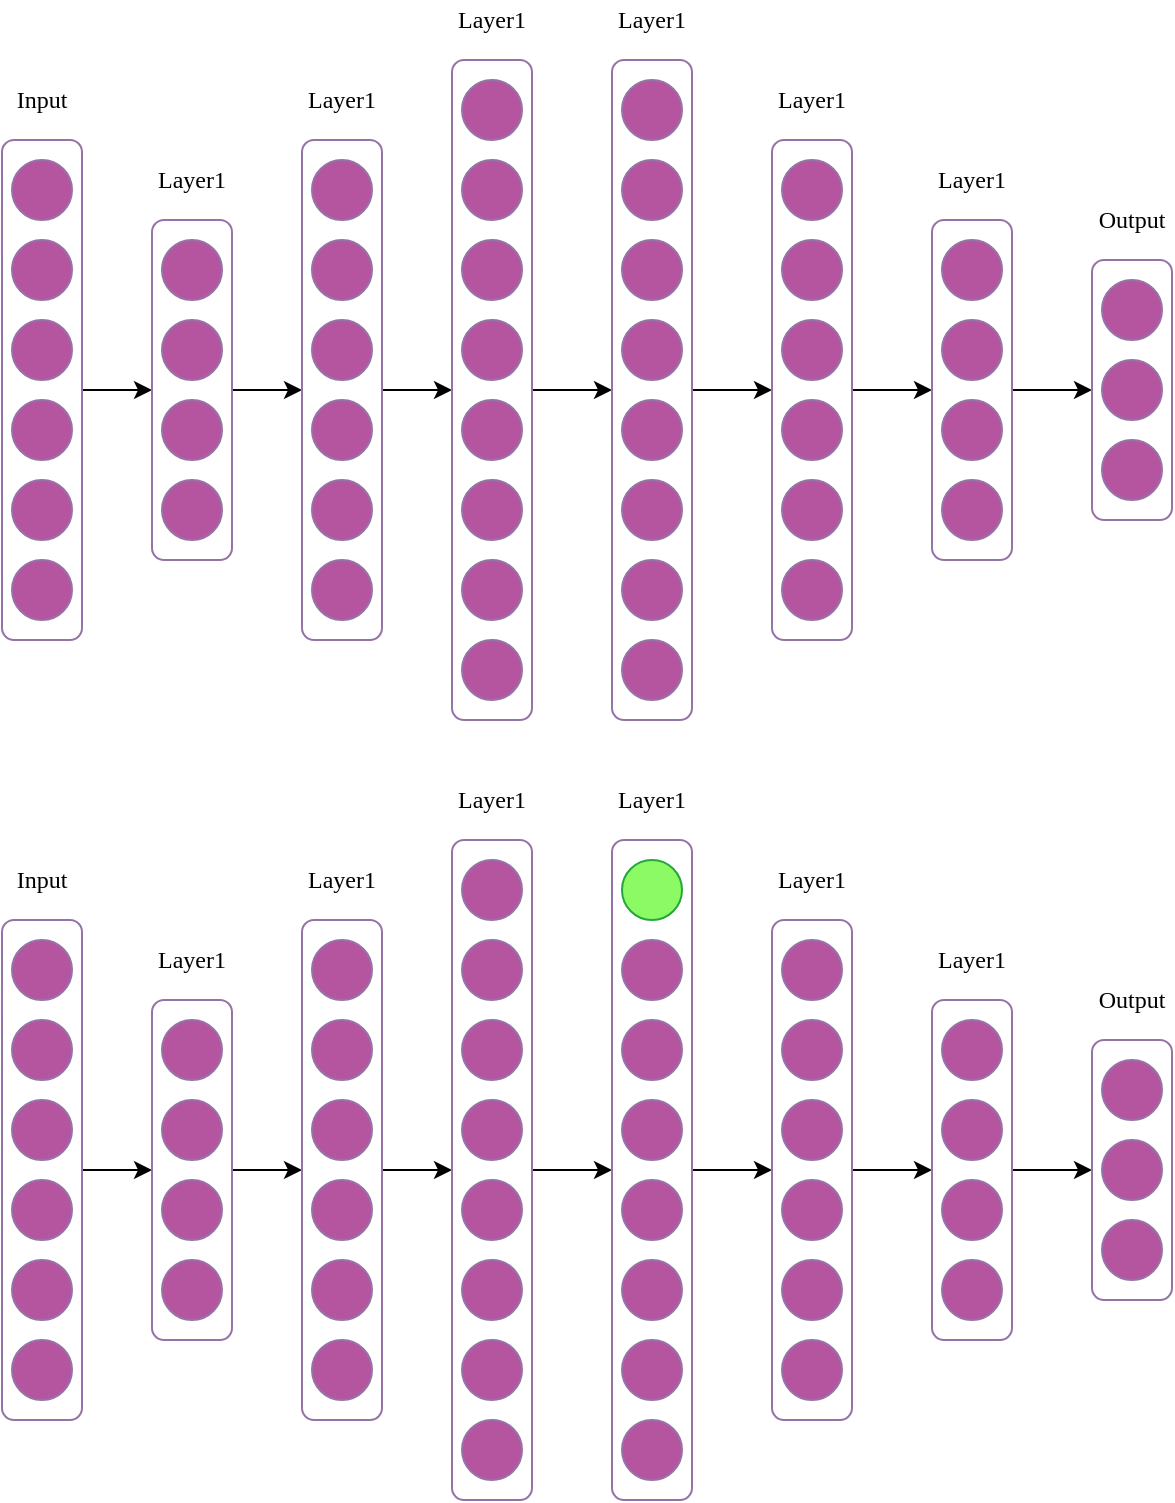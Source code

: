 <mxfile version="13.3.0" type="github">
  <diagram id="OhNcNqwnY1htFXau7SXt" name="第 1 页">
    <mxGraphModel dx="981" dy="532" grid="1" gridSize="10" guides="1" tooltips="1" connect="1" arrows="1" fold="1" page="1" pageScale="1" pageWidth="827" pageHeight="1169" math="0" shadow="0">
      <root>
        <mxCell id="0" />
        <mxCell id="1" parent="0" />
        <mxCell id="qff0FxHDjrdp41vnvgfk-11" value="" style="ellipse;whiteSpace=wrap;html=1;aspect=fixed;fillColor=#B5559F;strokeColor=#9673A6;fontFamily=Times New Roman;" vertex="1" parent="1">
          <mxGeometry x="80" y="80" width="30" height="30" as="geometry" />
        </mxCell>
        <mxCell id="qff0FxHDjrdp41vnvgfk-19" value="" style="ellipse;whiteSpace=wrap;html=1;aspect=fixed;fillColor=#B5559F;strokeColor=#9673A6;" vertex="1" parent="1">
          <mxGeometry x="80" y="120" width="30" height="30" as="geometry" />
        </mxCell>
        <mxCell id="qff0FxHDjrdp41vnvgfk-20" value="" style="ellipse;whiteSpace=wrap;html=1;aspect=fixed;fillColor=#B5559F;strokeColor=#9673A6;" vertex="1" parent="1">
          <mxGeometry x="80" y="160" width="30" height="30" as="geometry" />
        </mxCell>
        <mxCell id="qff0FxHDjrdp41vnvgfk-21" value="" style="ellipse;whiteSpace=wrap;html=1;aspect=fixed;fillColor=#B5559F;strokeColor=#9673A6;" vertex="1" parent="1">
          <mxGeometry x="80" y="200" width="30" height="30" as="geometry" />
        </mxCell>
        <mxCell id="qff0FxHDjrdp41vnvgfk-22" value="" style="ellipse;whiteSpace=wrap;html=1;aspect=fixed;fillColor=#B5559F;strokeColor=#9673A6;" vertex="1" parent="1">
          <mxGeometry x="80" y="240" width="30" height="30" as="geometry" />
        </mxCell>
        <mxCell id="qff0FxHDjrdp41vnvgfk-23" value="" style="ellipse;whiteSpace=wrap;html=1;aspect=fixed;fillColor=#B5559F;strokeColor=#9673A6;" vertex="1" parent="1">
          <mxGeometry x="80" y="280" width="30" height="30" as="geometry" />
        </mxCell>
        <mxCell id="qff0FxHDjrdp41vnvgfk-26" value="" style="ellipse;whiteSpace=wrap;html=1;aspect=fixed;fillColor=#B5559F;strokeColor=#9673A6;" vertex="1" parent="1">
          <mxGeometry x="155" y="120" width="30" height="30" as="geometry" />
        </mxCell>
        <mxCell id="qff0FxHDjrdp41vnvgfk-27" value="" style="ellipse;whiteSpace=wrap;html=1;aspect=fixed;fillColor=#B5559F;strokeColor=#9673A6;" vertex="1" parent="1">
          <mxGeometry x="155" y="160" width="30" height="30" as="geometry" />
        </mxCell>
        <mxCell id="qff0FxHDjrdp41vnvgfk-28" value="" style="ellipse;whiteSpace=wrap;html=1;aspect=fixed;fillColor=#B5559F;strokeColor=#9673A6;" vertex="1" parent="1">
          <mxGeometry x="155" y="200" width="30" height="30" as="geometry" />
        </mxCell>
        <mxCell id="qff0FxHDjrdp41vnvgfk-29" value="" style="ellipse;whiteSpace=wrap;html=1;aspect=fixed;fillColor=#B5559F;strokeColor=#9673A6;" vertex="1" parent="1">
          <mxGeometry x="155" y="240" width="30" height="30" as="geometry" />
        </mxCell>
        <mxCell id="qff0FxHDjrdp41vnvgfk-31" value="" style="ellipse;whiteSpace=wrap;html=1;aspect=fixed;fillColor=#B5559F;strokeColor=#9673A6;fontFamily=Times New Roman;" vertex="1" parent="1">
          <mxGeometry x="230" y="80" width="30" height="30" as="geometry" />
        </mxCell>
        <mxCell id="qff0FxHDjrdp41vnvgfk-32" value="" style="ellipse;whiteSpace=wrap;html=1;aspect=fixed;fillColor=#B5559F;strokeColor=#9673A6;" vertex="1" parent="1">
          <mxGeometry x="230" y="120" width="30" height="30" as="geometry" />
        </mxCell>
        <mxCell id="qff0FxHDjrdp41vnvgfk-33" value="" style="ellipse;whiteSpace=wrap;html=1;aspect=fixed;fillColor=#B5559F;strokeColor=#9673A6;" vertex="1" parent="1">
          <mxGeometry x="230" y="160" width="30" height="30" as="geometry" />
        </mxCell>
        <mxCell id="qff0FxHDjrdp41vnvgfk-34" value="" style="ellipse;whiteSpace=wrap;html=1;aspect=fixed;fillColor=#B5559F;strokeColor=#9673A6;" vertex="1" parent="1">
          <mxGeometry x="230" y="200" width="30" height="30" as="geometry" />
        </mxCell>
        <mxCell id="qff0FxHDjrdp41vnvgfk-35" value="" style="ellipse;whiteSpace=wrap;html=1;aspect=fixed;fillColor=#B5559F;strokeColor=#9673A6;" vertex="1" parent="1">
          <mxGeometry x="230" y="240" width="30" height="30" as="geometry" />
        </mxCell>
        <mxCell id="qff0FxHDjrdp41vnvgfk-36" value="" style="ellipse;whiteSpace=wrap;html=1;aspect=fixed;fillColor=#B5559F;strokeColor=#9673A6;" vertex="1" parent="1">
          <mxGeometry x="230" y="280" width="30" height="30" as="geometry" />
        </mxCell>
        <mxCell id="qff0FxHDjrdp41vnvgfk-37" value="" style="ellipse;whiteSpace=wrap;html=1;aspect=fixed;fillColor=#B5559F;strokeColor=#9673A6;fontFamily=Times New Roman;" vertex="1" parent="1">
          <mxGeometry x="305" y="80" width="30" height="30" as="geometry" />
        </mxCell>
        <mxCell id="qff0FxHDjrdp41vnvgfk-38" value="" style="ellipse;whiteSpace=wrap;html=1;aspect=fixed;fillColor=#B5559F;strokeColor=#9673A6;" vertex="1" parent="1">
          <mxGeometry x="305" y="120" width="30" height="30" as="geometry" />
        </mxCell>
        <mxCell id="qff0FxHDjrdp41vnvgfk-39" value="" style="ellipse;whiteSpace=wrap;html=1;aspect=fixed;fillColor=#B5559F;strokeColor=#9673A6;" vertex="1" parent="1">
          <mxGeometry x="305" y="160" width="30" height="30" as="geometry" />
        </mxCell>
        <mxCell id="qff0FxHDjrdp41vnvgfk-40" value="" style="ellipse;whiteSpace=wrap;html=1;aspect=fixed;fillColor=#B5559F;strokeColor=#9673A6;" vertex="1" parent="1">
          <mxGeometry x="305" y="200" width="30" height="30" as="geometry" />
        </mxCell>
        <mxCell id="qff0FxHDjrdp41vnvgfk-41" value="" style="ellipse;whiteSpace=wrap;html=1;aspect=fixed;fillColor=#B5559F;strokeColor=#9673A6;" vertex="1" parent="1">
          <mxGeometry x="305" y="240" width="30" height="30" as="geometry" />
        </mxCell>
        <mxCell id="qff0FxHDjrdp41vnvgfk-42" value="" style="ellipse;whiteSpace=wrap;html=1;aspect=fixed;fillColor=#B5559F;strokeColor=#9673A6;" vertex="1" parent="1">
          <mxGeometry x="305" y="280" width="30" height="30" as="geometry" />
        </mxCell>
        <mxCell id="qff0FxHDjrdp41vnvgfk-87" style="edgeStyle=none;rounded=0;orthogonalLoop=1;jettySize=auto;html=1;exitX=1;exitY=0.5;exitDx=0;exitDy=0;" edge="1" parent="1" source="qff0FxHDjrdp41vnvgfk-52" target="qff0FxHDjrdp41vnvgfk-59">
          <mxGeometry relative="1" as="geometry" />
        </mxCell>
        <mxCell id="qff0FxHDjrdp41vnvgfk-52" value="" style="rounded=1;whiteSpace=wrap;html=1;strokeColor=#9673A6;fillColor=none;" vertex="1" parent="1">
          <mxGeometry x="75" y="70" width="40" height="250" as="geometry" />
        </mxCell>
        <mxCell id="qff0FxHDjrdp41vnvgfk-89" style="edgeStyle=none;rounded=0;orthogonalLoop=1;jettySize=auto;html=1;exitX=1;exitY=0.5;exitDx=0;exitDy=0;" edge="1" parent="1" source="qff0FxHDjrdp41vnvgfk-59" target="qff0FxHDjrdp41vnvgfk-66">
          <mxGeometry relative="1" as="geometry" />
        </mxCell>
        <mxCell id="qff0FxHDjrdp41vnvgfk-59" value="" style="rounded=1;whiteSpace=wrap;html=1;strokeColor=#9673A6;fillColor=none;" vertex="1" parent="1">
          <mxGeometry x="150" y="110" width="40" height="170" as="geometry" />
        </mxCell>
        <mxCell id="qff0FxHDjrdp41vnvgfk-93" style="edgeStyle=none;rounded=0;orthogonalLoop=1;jettySize=auto;html=1;exitX=1;exitY=0.5;exitDx=0;exitDy=0;entryX=0;entryY=0.5;entryDx=0;entryDy=0;" edge="1" parent="1" source="qff0FxHDjrdp41vnvgfk-66" target="qff0FxHDjrdp41vnvgfk-67">
          <mxGeometry relative="1" as="geometry" />
        </mxCell>
        <mxCell id="qff0FxHDjrdp41vnvgfk-66" value="" style="rounded=1;whiteSpace=wrap;html=1;strokeColor=#9673A6;fillColor=none;" vertex="1" parent="1">
          <mxGeometry x="225" y="70" width="40" height="250" as="geometry" />
        </mxCell>
        <mxCell id="qff0FxHDjrdp41vnvgfk-91" style="edgeStyle=none;rounded=0;orthogonalLoop=1;jettySize=auto;html=1;exitX=1;exitY=0.5;exitDx=0;exitDy=0;entryX=0;entryY=0.5;entryDx=0;entryDy=0;" edge="1" parent="1" source="qff0FxHDjrdp41vnvgfk-67" target="qff0FxHDjrdp41vnvgfk-77">
          <mxGeometry relative="1" as="geometry" />
        </mxCell>
        <mxCell id="qff0FxHDjrdp41vnvgfk-67" value="" style="rounded=1;whiteSpace=wrap;html=1;strokeColor=#9673A6;fillColor=none;" vertex="1" parent="1">
          <mxGeometry x="300" y="30" width="40" height="330" as="geometry" />
        </mxCell>
        <mxCell id="qff0FxHDjrdp41vnvgfk-68" value="" style="ellipse;whiteSpace=wrap;html=1;aspect=fixed;fillColor=#B5559F;strokeColor=#9673A6;fontFamily=Times New Roman;" vertex="1" parent="1">
          <mxGeometry x="305" y="40" width="30" height="30" as="geometry" />
        </mxCell>
        <mxCell id="qff0FxHDjrdp41vnvgfk-69" value="" style="ellipse;whiteSpace=wrap;html=1;aspect=fixed;fillColor=#B5559F;strokeColor=#9673A6;" vertex="1" parent="1">
          <mxGeometry x="305" y="320" width="30" height="30" as="geometry" />
        </mxCell>
        <mxCell id="qff0FxHDjrdp41vnvgfk-71" value="" style="ellipse;whiteSpace=wrap;html=1;aspect=fixed;fillColor=#B5559F;strokeColor=#9673A6;fontFamily=Times New Roman;" vertex="1" parent="1">
          <mxGeometry x="385" y="80" width="30" height="30" as="geometry" />
        </mxCell>
        <mxCell id="qff0FxHDjrdp41vnvgfk-72" value="" style="ellipse;whiteSpace=wrap;html=1;aspect=fixed;fillColor=#B5559F;strokeColor=#9673A6;" vertex="1" parent="1">
          <mxGeometry x="385" y="120" width="30" height="30" as="geometry" />
        </mxCell>
        <mxCell id="qff0FxHDjrdp41vnvgfk-73" value="" style="ellipse;whiteSpace=wrap;html=1;aspect=fixed;fillColor=#B5559F;strokeColor=#9673A6;" vertex="1" parent="1">
          <mxGeometry x="385" y="160" width="30" height="30" as="geometry" />
        </mxCell>
        <mxCell id="qff0FxHDjrdp41vnvgfk-74" value="" style="ellipse;whiteSpace=wrap;html=1;aspect=fixed;fillColor=#B5559F;strokeColor=#9673A6;" vertex="1" parent="1">
          <mxGeometry x="385" y="200" width="30" height="30" as="geometry" />
        </mxCell>
        <mxCell id="qff0FxHDjrdp41vnvgfk-75" value="" style="ellipse;whiteSpace=wrap;html=1;aspect=fixed;fillColor=#B5559F;strokeColor=#9673A6;" vertex="1" parent="1">
          <mxGeometry x="385" y="240" width="30" height="30" as="geometry" />
        </mxCell>
        <mxCell id="qff0FxHDjrdp41vnvgfk-76" value="" style="ellipse;whiteSpace=wrap;html=1;aspect=fixed;fillColor=#B5559F;strokeColor=#9673A6;" vertex="1" parent="1">
          <mxGeometry x="385" y="280" width="30" height="30" as="geometry" />
        </mxCell>
        <mxCell id="qff0FxHDjrdp41vnvgfk-92" style="edgeStyle=none;rounded=0;orthogonalLoop=1;jettySize=auto;html=1;exitX=1;exitY=0.5;exitDx=0;exitDy=0;entryX=0;entryY=0.5;entryDx=0;entryDy=0;" edge="1" parent="1" source="qff0FxHDjrdp41vnvgfk-77" target="qff0FxHDjrdp41vnvgfk-86">
          <mxGeometry relative="1" as="geometry" />
        </mxCell>
        <mxCell id="qff0FxHDjrdp41vnvgfk-77" value="" style="rounded=1;whiteSpace=wrap;html=1;strokeColor=#9673A6;fillColor=none;" vertex="1" parent="1">
          <mxGeometry x="380" y="30" width="40" height="330" as="geometry" />
        </mxCell>
        <mxCell id="qff0FxHDjrdp41vnvgfk-78" value="" style="ellipse;whiteSpace=wrap;html=1;aspect=fixed;fillColor=#B5559F;strokeColor=#9673A6;fontFamily=Times New Roman;" vertex="1" parent="1">
          <mxGeometry x="385" y="40" width="30" height="30" as="geometry" />
        </mxCell>
        <mxCell id="qff0FxHDjrdp41vnvgfk-79" value="" style="ellipse;whiteSpace=wrap;html=1;aspect=fixed;fillColor=#B5559F;strokeColor=#9673A6;" vertex="1" parent="1">
          <mxGeometry x="385" y="320" width="30" height="30" as="geometry" />
        </mxCell>
        <mxCell id="qff0FxHDjrdp41vnvgfk-80" value="" style="ellipse;whiteSpace=wrap;html=1;aspect=fixed;fillColor=#B5559F;strokeColor=#9673A6;fontFamily=Times New Roman;" vertex="1" parent="1">
          <mxGeometry x="465" y="80" width="30" height="30" as="geometry" />
        </mxCell>
        <mxCell id="qff0FxHDjrdp41vnvgfk-81" value="" style="ellipse;whiteSpace=wrap;html=1;aspect=fixed;fillColor=#B5559F;strokeColor=#9673A6;" vertex="1" parent="1">
          <mxGeometry x="465" y="120" width="30" height="30" as="geometry" />
        </mxCell>
        <mxCell id="qff0FxHDjrdp41vnvgfk-82" value="" style="ellipse;whiteSpace=wrap;html=1;aspect=fixed;fillColor=#B5559F;strokeColor=#9673A6;" vertex="1" parent="1">
          <mxGeometry x="465" y="160" width="30" height="30" as="geometry" />
        </mxCell>
        <mxCell id="qff0FxHDjrdp41vnvgfk-83" value="" style="ellipse;whiteSpace=wrap;html=1;aspect=fixed;fillColor=#B5559F;strokeColor=#9673A6;" vertex="1" parent="1">
          <mxGeometry x="465" y="200" width="30" height="30" as="geometry" />
        </mxCell>
        <mxCell id="qff0FxHDjrdp41vnvgfk-84" value="" style="ellipse;whiteSpace=wrap;html=1;aspect=fixed;fillColor=#B5559F;strokeColor=#9673A6;" vertex="1" parent="1">
          <mxGeometry x="465" y="240" width="30" height="30" as="geometry" />
        </mxCell>
        <mxCell id="qff0FxHDjrdp41vnvgfk-85" value="" style="ellipse;whiteSpace=wrap;html=1;aspect=fixed;fillColor=#B5559F;strokeColor=#9673A6;" vertex="1" parent="1">
          <mxGeometry x="465" y="280" width="30" height="30" as="geometry" />
        </mxCell>
        <mxCell id="qff0FxHDjrdp41vnvgfk-99" style="edgeStyle=none;rounded=0;orthogonalLoop=1;jettySize=auto;html=1;exitX=1;exitY=0.5;exitDx=0;exitDy=0;" edge="1" parent="1" source="qff0FxHDjrdp41vnvgfk-86" target="qff0FxHDjrdp41vnvgfk-98">
          <mxGeometry relative="1" as="geometry" />
        </mxCell>
        <mxCell id="qff0FxHDjrdp41vnvgfk-86" value="" style="rounded=1;whiteSpace=wrap;html=1;strokeColor=#9673A6;fillColor=none;" vertex="1" parent="1">
          <mxGeometry x="460" y="70" width="40" height="250" as="geometry" />
        </mxCell>
        <mxCell id="qff0FxHDjrdp41vnvgfk-94" value="" style="ellipse;whiteSpace=wrap;html=1;aspect=fixed;fillColor=#B5559F;strokeColor=#9673A6;" vertex="1" parent="1">
          <mxGeometry x="545" y="120" width="30" height="30" as="geometry" />
        </mxCell>
        <mxCell id="qff0FxHDjrdp41vnvgfk-95" value="" style="ellipse;whiteSpace=wrap;html=1;aspect=fixed;fillColor=#B5559F;strokeColor=#9673A6;" vertex="1" parent="1">
          <mxGeometry x="545" y="160" width="30" height="30" as="geometry" />
        </mxCell>
        <mxCell id="qff0FxHDjrdp41vnvgfk-96" value="" style="ellipse;whiteSpace=wrap;html=1;aspect=fixed;fillColor=#B5559F;strokeColor=#9673A6;" vertex="1" parent="1">
          <mxGeometry x="545" y="200" width="30" height="30" as="geometry" />
        </mxCell>
        <mxCell id="qff0FxHDjrdp41vnvgfk-97" value="" style="ellipse;whiteSpace=wrap;html=1;aspect=fixed;fillColor=#B5559F;strokeColor=#9673A6;" vertex="1" parent="1">
          <mxGeometry x="545" y="240" width="30" height="30" as="geometry" />
        </mxCell>
        <mxCell id="qff0FxHDjrdp41vnvgfk-111" style="edgeStyle=none;rounded=0;orthogonalLoop=1;jettySize=auto;html=1;exitX=1;exitY=0.5;exitDx=0;exitDy=0;entryX=0;entryY=0.5;entryDx=0;entryDy=0;" edge="1" parent="1" source="qff0FxHDjrdp41vnvgfk-98" target="qff0FxHDjrdp41vnvgfk-106">
          <mxGeometry relative="1" as="geometry" />
        </mxCell>
        <mxCell id="qff0FxHDjrdp41vnvgfk-98" value="" style="rounded=1;whiteSpace=wrap;html=1;strokeColor=#9673A6;fillColor=none;" vertex="1" parent="1">
          <mxGeometry x="540" y="110" width="40" height="170" as="geometry" />
        </mxCell>
        <mxCell id="qff0FxHDjrdp41vnvgfk-100" value="" style="ellipse;whiteSpace=wrap;html=1;aspect=fixed;fillColor=#B5559F;strokeColor=#9673A6;" vertex="1" parent="1">
          <mxGeometry x="625" y="140" width="30" height="30" as="geometry" />
        </mxCell>
        <mxCell id="qff0FxHDjrdp41vnvgfk-101" value="" style="ellipse;whiteSpace=wrap;html=1;aspect=fixed;fillColor=#B5559F;strokeColor=#9673A6;" vertex="1" parent="1">
          <mxGeometry x="625" y="180" width="30" height="30" as="geometry" />
        </mxCell>
        <mxCell id="qff0FxHDjrdp41vnvgfk-102" value="" style="ellipse;whiteSpace=wrap;html=1;aspect=fixed;fillColor=#B5559F;strokeColor=#9673A6;" vertex="1" parent="1">
          <mxGeometry x="625" y="220" width="30" height="30" as="geometry" />
        </mxCell>
        <mxCell id="qff0FxHDjrdp41vnvgfk-106" value="" style="rounded=1;whiteSpace=wrap;html=1;strokeColor=#9673A6;fillColor=none;" vertex="1" parent="1">
          <mxGeometry x="620" y="130" width="40" height="130" as="geometry" />
        </mxCell>
        <mxCell id="qff0FxHDjrdp41vnvgfk-113" value="Input" style="text;html=1;strokeColor=none;fillColor=none;align=center;verticalAlign=middle;whiteSpace=wrap;rounded=0;fontFamily=Times New Roman;" vertex="1" parent="1">
          <mxGeometry x="75" y="40" width="40" height="20" as="geometry" />
        </mxCell>
        <mxCell id="qff0FxHDjrdp41vnvgfk-114" value="Layer1" style="text;html=1;strokeColor=none;fillColor=none;align=center;verticalAlign=middle;whiteSpace=wrap;rounded=0;fontFamily=Times New Roman;" vertex="1" parent="1">
          <mxGeometry x="150" y="80" width="40" height="20" as="geometry" />
        </mxCell>
        <mxCell id="qff0FxHDjrdp41vnvgfk-115" value="Layer1" style="text;html=1;strokeColor=none;fillColor=none;align=center;verticalAlign=middle;whiteSpace=wrap;rounded=0;fontFamily=Times New Roman;" vertex="1" parent="1">
          <mxGeometry x="225" y="40" width="40" height="20" as="geometry" />
        </mxCell>
        <mxCell id="qff0FxHDjrdp41vnvgfk-116" value="Layer1" style="text;html=1;strokeColor=none;fillColor=none;align=center;verticalAlign=middle;whiteSpace=wrap;rounded=0;fontFamily=Times New Roman;" vertex="1" parent="1">
          <mxGeometry x="300" width="40" height="20" as="geometry" />
        </mxCell>
        <mxCell id="qff0FxHDjrdp41vnvgfk-117" value="Layer1" style="text;html=1;strokeColor=none;fillColor=none;align=center;verticalAlign=middle;whiteSpace=wrap;rounded=0;fontFamily=Times New Roman;" vertex="1" parent="1">
          <mxGeometry x="380" width="40" height="20" as="geometry" />
        </mxCell>
        <mxCell id="qff0FxHDjrdp41vnvgfk-118" value="Layer1" style="text;html=1;strokeColor=none;fillColor=none;align=center;verticalAlign=middle;whiteSpace=wrap;rounded=0;fontFamily=Times New Roman;" vertex="1" parent="1">
          <mxGeometry x="460" y="40" width="40" height="20" as="geometry" />
        </mxCell>
        <mxCell id="qff0FxHDjrdp41vnvgfk-119" value="Layer1" style="text;html=1;strokeColor=none;fillColor=none;align=center;verticalAlign=middle;whiteSpace=wrap;rounded=0;fontFamily=Times New Roman;" vertex="1" parent="1">
          <mxGeometry x="540" y="80" width="40" height="20" as="geometry" />
        </mxCell>
        <mxCell id="qff0FxHDjrdp41vnvgfk-120" value="Output" style="text;html=1;strokeColor=none;fillColor=none;align=center;verticalAlign=middle;whiteSpace=wrap;rounded=0;fontFamily=Times New Roman;" vertex="1" parent="1">
          <mxGeometry x="620" y="100" width="40" height="20" as="geometry" />
        </mxCell>
        <mxCell id="qff0FxHDjrdp41vnvgfk-121" value="" style="ellipse;whiteSpace=wrap;html=1;aspect=fixed;fillColor=#B5559F;strokeColor=#9673A6;fontFamily=Times New Roman;" vertex="1" parent="1">
          <mxGeometry x="80" y="470" width="30" height="30" as="geometry" />
        </mxCell>
        <mxCell id="qff0FxHDjrdp41vnvgfk-122" value="" style="ellipse;whiteSpace=wrap;html=1;aspect=fixed;fillColor=#B5559F;strokeColor=#9673A6;" vertex="1" parent="1">
          <mxGeometry x="80" y="510" width="30" height="30" as="geometry" />
        </mxCell>
        <mxCell id="qff0FxHDjrdp41vnvgfk-123" value="" style="ellipse;whiteSpace=wrap;html=1;aspect=fixed;fillColor=#B5559F;strokeColor=#9673A6;" vertex="1" parent="1">
          <mxGeometry x="80" y="550" width="30" height="30" as="geometry" />
        </mxCell>
        <mxCell id="qff0FxHDjrdp41vnvgfk-124" value="" style="ellipse;whiteSpace=wrap;html=1;aspect=fixed;fillColor=#B5559F;strokeColor=#9673A6;" vertex="1" parent="1">
          <mxGeometry x="80" y="590" width="30" height="30" as="geometry" />
        </mxCell>
        <mxCell id="qff0FxHDjrdp41vnvgfk-125" value="" style="ellipse;whiteSpace=wrap;html=1;aspect=fixed;fillColor=#B5559F;strokeColor=#9673A6;" vertex="1" parent="1">
          <mxGeometry x="80" y="630" width="30" height="30" as="geometry" />
        </mxCell>
        <mxCell id="qff0FxHDjrdp41vnvgfk-126" value="" style="ellipse;whiteSpace=wrap;html=1;aspect=fixed;fillColor=#B5559F;strokeColor=#9673A6;" vertex="1" parent="1">
          <mxGeometry x="80" y="670" width="30" height="30" as="geometry" />
        </mxCell>
        <mxCell id="qff0FxHDjrdp41vnvgfk-127" value="" style="ellipse;whiteSpace=wrap;html=1;aspect=fixed;fillColor=#B5559F;strokeColor=#9673A6;" vertex="1" parent="1">
          <mxGeometry x="155" y="510" width="30" height="30" as="geometry" />
        </mxCell>
        <mxCell id="qff0FxHDjrdp41vnvgfk-128" value="" style="ellipse;whiteSpace=wrap;html=1;aspect=fixed;fillColor=#B5559F;strokeColor=#9673A6;" vertex="1" parent="1">
          <mxGeometry x="155" y="550" width="30" height="30" as="geometry" />
        </mxCell>
        <mxCell id="qff0FxHDjrdp41vnvgfk-129" value="" style="ellipse;whiteSpace=wrap;html=1;aspect=fixed;fillColor=#B5559F;strokeColor=#9673A6;" vertex="1" parent="1">
          <mxGeometry x="155" y="590" width="30" height="30" as="geometry" />
        </mxCell>
        <mxCell id="qff0FxHDjrdp41vnvgfk-130" value="" style="ellipse;whiteSpace=wrap;html=1;aspect=fixed;fillColor=#B5559F;strokeColor=#9673A6;" vertex="1" parent="1">
          <mxGeometry x="155" y="630" width="30" height="30" as="geometry" />
        </mxCell>
        <mxCell id="qff0FxHDjrdp41vnvgfk-131" value="" style="ellipse;whiteSpace=wrap;html=1;aspect=fixed;fillColor=#B5559F;strokeColor=#9673A6;fontFamily=Times New Roman;" vertex="1" parent="1">
          <mxGeometry x="230" y="470" width="30" height="30" as="geometry" />
        </mxCell>
        <mxCell id="qff0FxHDjrdp41vnvgfk-132" value="" style="ellipse;whiteSpace=wrap;html=1;aspect=fixed;fillColor=#B5559F;strokeColor=#9673A6;" vertex="1" parent="1">
          <mxGeometry x="230" y="510" width="30" height="30" as="geometry" />
        </mxCell>
        <mxCell id="qff0FxHDjrdp41vnvgfk-133" value="" style="ellipse;whiteSpace=wrap;html=1;aspect=fixed;fillColor=#B5559F;strokeColor=#9673A6;" vertex="1" parent="1">
          <mxGeometry x="230" y="550" width="30" height="30" as="geometry" />
        </mxCell>
        <mxCell id="qff0FxHDjrdp41vnvgfk-134" value="" style="ellipse;whiteSpace=wrap;html=1;aspect=fixed;fillColor=#B5559F;strokeColor=#9673A6;" vertex="1" parent="1">
          <mxGeometry x="230" y="590" width="30" height="30" as="geometry" />
        </mxCell>
        <mxCell id="qff0FxHDjrdp41vnvgfk-135" value="" style="ellipse;whiteSpace=wrap;html=1;aspect=fixed;fillColor=#B5559F;strokeColor=#9673A6;" vertex="1" parent="1">
          <mxGeometry x="230" y="630" width="30" height="30" as="geometry" />
        </mxCell>
        <mxCell id="qff0FxHDjrdp41vnvgfk-136" value="" style="ellipse;whiteSpace=wrap;html=1;aspect=fixed;fillColor=#B5559F;strokeColor=#9673A6;" vertex="1" parent="1">
          <mxGeometry x="230" y="670" width="30" height="30" as="geometry" />
        </mxCell>
        <mxCell id="qff0FxHDjrdp41vnvgfk-137" value="" style="ellipse;whiteSpace=wrap;html=1;aspect=fixed;fillColor=#B5559F;strokeColor=#9673A6;fontFamily=Times New Roman;" vertex="1" parent="1">
          <mxGeometry x="305" y="470" width="30" height="30" as="geometry" />
        </mxCell>
        <mxCell id="qff0FxHDjrdp41vnvgfk-138" value="" style="ellipse;whiteSpace=wrap;html=1;aspect=fixed;fillColor=#B5559F;strokeColor=#9673A6;" vertex="1" parent="1">
          <mxGeometry x="305" y="510" width="30" height="30" as="geometry" />
        </mxCell>
        <mxCell id="qff0FxHDjrdp41vnvgfk-139" value="" style="ellipse;whiteSpace=wrap;html=1;aspect=fixed;fillColor=#B5559F;strokeColor=#9673A6;" vertex="1" parent="1">
          <mxGeometry x="305" y="550" width="30" height="30" as="geometry" />
        </mxCell>
        <mxCell id="qff0FxHDjrdp41vnvgfk-140" value="" style="ellipse;whiteSpace=wrap;html=1;aspect=fixed;fillColor=#B5559F;strokeColor=#9673A6;" vertex="1" parent="1">
          <mxGeometry x="305" y="590" width="30" height="30" as="geometry" />
        </mxCell>
        <mxCell id="qff0FxHDjrdp41vnvgfk-141" value="" style="ellipse;whiteSpace=wrap;html=1;aspect=fixed;fillColor=#B5559F;strokeColor=#9673A6;" vertex="1" parent="1">
          <mxGeometry x="305" y="630" width="30" height="30" as="geometry" />
        </mxCell>
        <mxCell id="qff0FxHDjrdp41vnvgfk-142" value="" style="ellipse;whiteSpace=wrap;html=1;aspect=fixed;fillColor=#B5559F;strokeColor=#9673A6;" vertex="1" parent="1">
          <mxGeometry x="305" y="670" width="30" height="30" as="geometry" />
        </mxCell>
        <mxCell id="qff0FxHDjrdp41vnvgfk-143" style="edgeStyle=none;rounded=0;orthogonalLoop=1;jettySize=auto;html=1;exitX=1;exitY=0.5;exitDx=0;exitDy=0;" edge="1" parent="1" source="qff0FxHDjrdp41vnvgfk-144" target="qff0FxHDjrdp41vnvgfk-146">
          <mxGeometry relative="1" as="geometry" />
        </mxCell>
        <mxCell id="qff0FxHDjrdp41vnvgfk-144" value="" style="rounded=1;whiteSpace=wrap;html=1;strokeColor=#9673A6;fillColor=none;" vertex="1" parent="1">
          <mxGeometry x="75" y="460" width="40" height="250" as="geometry" />
        </mxCell>
        <mxCell id="qff0FxHDjrdp41vnvgfk-145" style="edgeStyle=none;rounded=0;orthogonalLoop=1;jettySize=auto;html=1;exitX=1;exitY=0.5;exitDx=0;exitDy=0;" edge="1" parent="1" source="qff0FxHDjrdp41vnvgfk-146" target="qff0FxHDjrdp41vnvgfk-148">
          <mxGeometry relative="1" as="geometry" />
        </mxCell>
        <mxCell id="qff0FxHDjrdp41vnvgfk-146" value="" style="rounded=1;whiteSpace=wrap;html=1;strokeColor=#9673A6;fillColor=none;" vertex="1" parent="1">
          <mxGeometry x="150" y="500" width="40" height="170" as="geometry" />
        </mxCell>
        <mxCell id="qff0FxHDjrdp41vnvgfk-147" style="edgeStyle=none;rounded=0;orthogonalLoop=1;jettySize=auto;html=1;exitX=1;exitY=0.5;exitDx=0;exitDy=0;entryX=0;entryY=0.5;entryDx=0;entryDy=0;" edge="1" parent="1" source="qff0FxHDjrdp41vnvgfk-148" target="qff0FxHDjrdp41vnvgfk-150">
          <mxGeometry relative="1" as="geometry" />
        </mxCell>
        <mxCell id="qff0FxHDjrdp41vnvgfk-148" value="" style="rounded=1;whiteSpace=wrap;html=1;strokeColor=#9673A6;fillColor=none;" vertex="1" parent="1">
          <mxGeometry x="225" y="460" width="40" height="250" as="geometry" />
        </mxCell>
        <mxCell id="qff0FxHDjrdp41vnvgfk-149" style="edgeStyle=none;rounded=0;orthogonalLoop=1;jettySize=auto;html=1;exitX=1;exitY=0.5;exitDx=0;exitDy=0;entryX=0;entryY=0.5;entryDx=0;entryDy=0;" edge="1" parent="1" source="qff0FxHDjrdp41vnvgfk-150" target="qff0FxHDjrdp41vnvgfk-160">
          <mxGeometry relative="1" as="geometry" />
        </mxCell>
        <mxCell id="qff0FxHDjrdp41vnvgfk-150" value="" style="rounded=1;whiteSpace=wrap;html=1;strokeColor=#9673A6;fillColor=none;" vertex="1" parent="1">
          <mxGeometry x="300" y="420" width="40" height="330" as="geometry" />
        </mxCell>
        <mxCell id="qff0FxHDjrdp41vnvgfk-151" value="" style="ellipse;whiteSpace=wrap;html=1;aspect=fixed;fillColor=#B5559F;strokeColor=#9673A6;fontFamily=Times New Roman;" vertex="1" parent="1">
          <mxGeometry x="305" y="430" width="30" height="30" as="geometry" />
        </mxCell>
        <mxCell id="qff0FxHDjrdp41vnvgfk-152" value="" style="ellipse;whiteSpace=wrap;html=1;aspect=fixed;fillColor=#B5559F;strokeColor=#9673A6;" vertex="1" parent="1">
          <mxGeometry x="305" y="710" width="30" height="30" as="geometry" />
        </mxCell>
        <mxCell id="qff0FxHDjrdp41vnvgfk-153" value="" style="ellipse;whiteSpace=wrap;html=1;aspect=fixed;fillColor=#B5559F;strokeColor=#9673A6;fontFamily=Times New Roman;" vertex="1" parent="1">
          <mxGeometry x="385" y="470" width="30" height="30" as="geometry" />
        </mxCell>
        <mxCell id="qff0FxHDjrdp41vnvgfk-154" value="" style="ellipse;whiteSpace=wrap;html=1;aspect=fixed;fillColor=#B5559F;strokeColor=#9673A6;" vertex="1" parent="1">
          <mxGeometry x="385" y="510" width="30" height="30" as="geometry" />
        </mxCell>
        <mxCell id="qff0FxHDjrdp41vnvgfk-155" value="" style="ellipse;whiteSpace=wrap;html=1;aspect=fixed;fillColor=#B5559F;strokeColor=#9673A6;" vertex="1" parent="1">
          <mxGeometry x="385" y="550" width="30" height="30" as="geometry" />
        </mxCell>
        <mxCell id="qff0FxHDjrdp41vnvgfk-156" value="" style="ellipse;whiteSpace=wrap;html=1;aspect=fixed;fillColor=#B5559F;strokeColor=#9673A6;" vertex="1" parent="1">
          <mxGeometry x="385" y="590" width="30" height="30" as="geometry" />
        </mxCell>
        <mxCell id="qff0FxHDjrdp41vnvgfk-157" value="" style="ellipse;whiteSpace=wrap;html=1;aspect=fixed;fillColor=#B5559F;strokeColor=#9673A6;" vertex="1" parent="1">
          <mxGeometry x="385" y="630" width="30" height="30" as="geometry" />
        </mxCell>
        <mxCell id="qff0FxHDjrdp41vnvgfk-158" value="" style="ellipse;whiteSpace=wrap;html=1;aspect=fixed;fillColor=#B5559F;strokeColor=#9673A6;" vertex="1" parent="1">
          <mxGeometry x="385" y="670" width="30" height="30" as="geometry" />
        </mxCell>
        <mxCell id="qff0FxHDjrdp41vnvgfk-159" style="edgeStyle=none;rounded=0;orthogonalLoop=1;jettySize=auto;html=1;exitX=1;exitY=0.5;exitDx=0;exitDy=0;entryX=0;entryY=0.5;entryDx=0;entryDy=0;" edge="1" parent="1" source="qff0FxHDjrdp41vnvgfk-160" target="qff0FxHDjrdp41vnvgfk-170">
          <mxGeometry relative="1" as="geometry" />
        </mxCell>
        <mxCell id="qff0FxHDjrdp41vnvgfk-160" value="" style="rounded=1;whiteSpace=wrap;html=1;strokeColor=#9673A6;fillColor=none;" vertex="1" parent="1">
          <mxGeometry x="380" y="420" width="40" height="330" as="geometry" />
        </mxCell>
        <mxCell id="qff0FxHDjrdp41vnvgfk-161" value="" style="ellipse;whiteSpace=wrap;html=1;aspect=fixed;fillColor=#8CFA64;strokeColor=#25A63A;fontFamily=Times New Roman;" vertex="1" parent="1">
          <mxGeometry x="385" y="430" width="30" height="30" as="geometry" />
        </mxCell>
        <mxCell id="qff0FxHDjrdp41vnvgfk-162" value="" style="ellipse;whiteSpace=wrap;html=1;aspect=fixed;fillColor=#B5559F;strokeColor=#9673A6;" vertex="1" parent="1">
          <mxGeometry x="385" y="710" width="30" height="30" as="geometry" />
        </mxCell>
        <mxCell id="qff0FxHDjrdp41vnvgfk-163" value="" style="ellipse;whiteSpace=wrap;html=1;aspect=fixed;fillColor=#B5559F;strokeColor=#9673A6;fontFamily=Times New Roman;" vertex="1" parent="1">
          <mxGeometry x="465" y="470" width="30" height="30" as="geometry" />
        </mxCell>
        <mxCell id="qff0FxHDjrdp41vnvgfk-164" value="" style="ellipse;whiteSpace=wrap;html=1;aspect=fixed;fillColor=#B5559F;strokeColor=#9673A6;" vertex="1" parent="1">
          <mxGeometry x="465" y="510" width="30" height="30" as="geometry" />
        </mxCell>
        <mxCell id="qff0FxHDjrdp41vnvgfk-165" value="" style="ellipse;whiteSpace=wrap;html=1;aspect=fixed;fillColor=#B5559F;strokeColor=#9673A6;" vertex="1" parent="1">
          <mxGeometry x="465" y="550" width="30" height="30" as="geometry" />
        </mxCell>
        <mxCell id="qff0FxHDjrdp41vnvgfk-166" value="" style="ellipse;whiteSpace=wrap;html=1;aspect=fixed;fillColor=#B5559F;strokeColor=#9673A6;" vertex="1" parent="1">
          <mxGeometry x="465" y="590" width="30" height="30" as="geometry" />
        </mxCell>
        <mxCell id="qff0FxHDjrdp41vnvgfk-167" value="" style="ellipse;whiteSpace=wrap;html=1;aspect=fixed;fillColor=#B5559F;strokeColor=#9673A6;" vertex="1" parent="1">
          <mxGeometry x="465" y="630" width="30" height="30" as="geometry" />
        </mxCell>
        <mxCell id="qff0FxHDjrdp41vnvgfk-168" value="" style="ellipse;whiteSpace=wrap;html=1;aspect=fixed;fillColor=#B5559F;strokeColor=#9673A6;" vertex="1" parent="1">
          <mxGeometry x="465" y="670" width="30" height="30" as="geometry" />
        </mxCell>
        <mxCell id="qff0FxHDjrdp41vnvgfk-169" style="edgeStyle=none;rounded=0;orthogonalLoop=1;jettySize=auto;html=1;exitX=1;exitY=0.5;exitDx=0;exitDy=0;" edge="1" parent="1" source="qff0FxHDjrdp41vnvgfk-170" target="qff0FxHDjrdp41vnvgfk-176">
          <mxGeometry relative="1" as="geometry" />
        </mxCell>
        <mxCell id="qff0FxHDjrdp41vnvgfk-170" value="" style="rounded=1;whiteSpace=wrap;html=1;strokeColor=#9673A6;fillColor=none;" vertex="1" parent="1">
          <mxGeometry x="460" y="460" width="40" height="250" as="geometry" />
        </mxCell>
        <mxCell id="qff0FxHDjrdp41vnvgfk-171" value="" style="ellipse;whiteSpace=wrap;html=1;aspect=fixed;fillColor=#B5559F;strokeColor=#9673A6;" vertex="1" parent="1">
          <mxGeometry x="545" y="510" width="30" height="30" as="geometry" />
        </mxCell>
        <mxCell id="qff0FxHDjrdp41vnvgfk-172" value="" style="ellipse;whiteSpace=wrap;html=1;aspect=fixed;fillColor=#B5559F;strokeColor=#9673A6;" vertex="1" parent="1">
          <mxGeometry x="545" y="550" width="30" height="30" as="geometry" />
        </mxCell>
        <mxCell id="qff0FxHDjrdp41vnvgfk-173" value="" style="ellipse;whiteSpace=wrap;html=1;aspect=fixed;fillColor=#B5559F;strokeColor=#9673A6;" vertex="1" parent="1">
          <mxGeometry x="545" y="590" width="30" height="30" as="geometry" />
        </mxCell>
        <mxCell id="qff0FxHDjrdp41vnvgfk-174" value="" style="ellipse;whiteSpace=wrap;html=1;aspect=fixed;fillColor=#B5559F;strokeColor=#9673A6;" vertex="1" parent="1">
          <mxGeometry x="545" y="630" width="30" height="30" as="geometry" />
        </mxCell>
        <mxCell id="qff0FxHDjrdp41vnvgfk-175" style="edgeStyle=none;rounded=0;orthogonalLoop=1;jettySize=auto;html=1;exitX=1;exitY=0.5;exitDx=0;exitDy=0;entryX=0;entryY=0.5;entryDx=0;entryDy=0;" edge="1" parent="1" source="qff0FxHDjrdp41vnvgfk-176" target="qff0FxHDjrdp41vnvgfk-180">
          <mxGeometry relative="1" as="geometry" />
        </mxCell>
        <mxCell id="qff0FxHDjrdp41vnvgfk-176" value="" style="rounded=1;whiteSpace=wrap;html=1;strokeColor=#9673A6;fillColor=none;" vertex="1" parent="1">
          <mxGeometry x="540" y="500" width="40" height="170" as="geometry" />
        </mxCell>
        <mxCell id="qff0FxHDjrdp41vnvgfk-177" value="" style="ellipse;whiteSpace=wrap;html=1;aspect=fixed;fillColor=#B5559F;strokeColor=#9673A6;" vertex="1" parent="1">
          <mxGeometry x="625" y="530" width="30" height="30" as="geometry" />
        </mxCell>
        <mxCell id="qff0FxHDjrdp41vnvgfk-178" value="" style="ellipse;whiteSpace=wrap;html=1;aspect=fixed;fillColor=#B5559F;strokeColor=#9673A6;" vertex="1" parent="1">
          <mxGeometry x="625" y="570" width="30" height="30" as="geometry" />
        </mxCell>
        <mxCell id="qff0FxHDjrdp41vnvgfk-179" value="" style="ellipse;whiteSpace=wrap;html=1;aspect=fixed;fillColor=#B5559F;strokeColor=#9673A6;" vertex="1" parent="1">
          <mxGeometry x="625" y="610" width="30" height="30" as="geometry" />
        </mxCell>
        <mxCell id="qff0FxHDjrdp41vnvgfk-180" value="" style="rounded=1;whiteSpace=wrap;html=1;strokeColor=#9673A6;fillColor=none;" vertex="1" parent="1">
          <mxGeometry x="620" y="520" width="40" height="130" as="geometry" />
        </mxCell>
        <mxCell id="qff0FxHDjrdp41vnvgfk-181" value="Input" style="text;html=1;strokeColor=none;fillColor=none;align=center;verticalAlign=middle;whiteSpace=wrap;rounded=0;fontFamily=Times New Roman;" vertex="1" parent="1">
          <mxGeometry x="75" y="430" width="40" height="20" as="geometry" />
        </mxCell>
        <mxCell id="qff0FxHDjrdp41vnvgfk-182" value="Layer1" style="text;html=1;strokeColor=none;fillColor=none;align=center;verticalAlign=middle;whiteSpace=wrap;rounded=0;fontFamily=Times New Roman;" vertex="1" parent="1">
          <mxGeometry x="150" y="470" width="40" height="20" as="geometry" />
        </mxCell>
        <mxCell id="qff0FxHDjrdp41vnvgfk-183" value="Layer1" style="text;html=1;strokeColor=none;fillColor=none;align=center;verticalAlign=middle;whiteSpace=wrap;rounded=0;fontFamily=Times New Roman;" vertex="1" parent="1">
          <mxGeometry x="225" y="430" width="40" height="20" as="geometry" />
        </mxCell>
        <mxCell id="qff0FxHDjrdp41vnvgfk-184" value="Layer1" style="text;html=1;strokeColor=none;fillColor=none;align=center;verticalAlign=middle;whiteSpace=wrap;rounded=0;fontFamily=Times New Roman;" vertex="1" parent="1">
          <mxGeometry x="300" y="390" width="40" height="20" as="geometry" />
        </mxCell>
        <mxCell id="qff0FxHDjrdp41vnvgfk-185" value="Layer1" style="text;html=1;strokeColor=none;fillColor=none;align=center;verticalAlign=middle;whiteSpace=wrap;rounded=0;fontFamily=Times New Roman;" vertex="1" parent="1">
          <mxGeometry x="380" y="390" width="40" height="20" as="geometry" />
        </mxCell>
        <mxCell id="qff0FxHDjrdp41vnvgfk-186" value="Layer1" style="text;html=1;strokeColor=none;fillColor=none;align=center;verticalAlign=middle;whiteSpace=wrap;rounded=0;fontFamily=Times New Roman;" vertex="1" parent="1">
          <mxGeometry x="460" y="430" width="40" height="20" as="geometry" />
        </mxCell>
        <mxCell id="qff0FxHDjrdp41vnvgfk-187" value="Layer1" style="text;html=1;strokeColor=none;fillColor=none;align=center;verticalAlign=middle;whiteSpace=wrap;rounded=0;fontFamily=Times New Roman;" vertex="1" parent="1">
          <mxGeometry x="540" y="470" width="40" height="20" as="geometry" />
        </mxCell>
        <mxCell id="qff0FxHDjrdp41vnvgfk-188" value="Output" style="text;html=1;strokeColor=none;fillColor=none;align=center;verticalAlign=middle;whiteSpace=wrap;rounded=0;fontFamily=Times New Roman;" vertex="1" parent="1">
          <mxGeometry x="620" y="490" width="40" height="20" as="geometry" />
        </mxCell>
      </root>
    </mxGraphModel>
  </diagram>
</mxfile>
